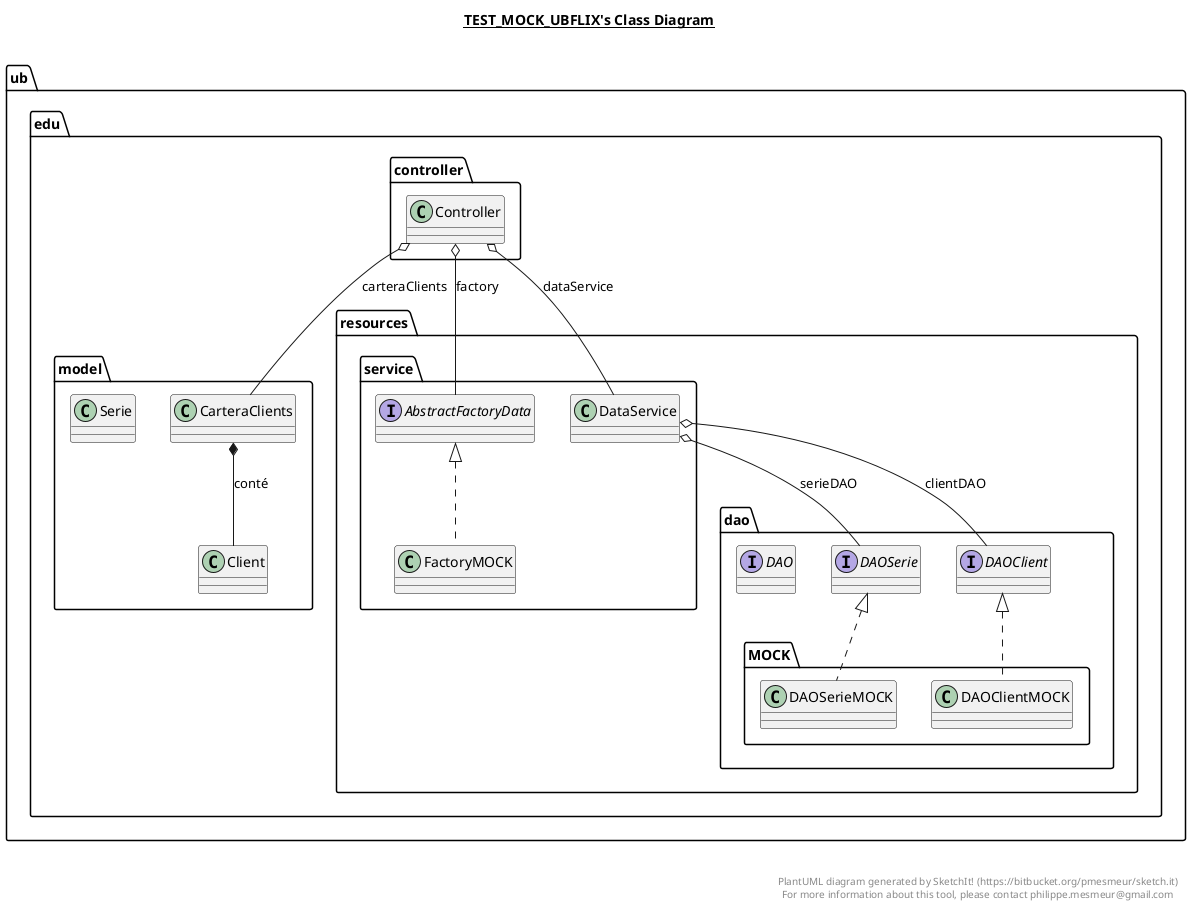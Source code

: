 @startuml

title __TEST_MOCK_UBFLIX's Class Diagram__\n

  namespace ub.edu.controller {
    class ub.edu.controller.Controller {
    }
  }
  

  namespace ub.edu.model {
    class ub.edu.model.CarteraClients {
    }
  }
  

  namespace ub.edu.model {
    class ub.edu.model.Client {
    }
  }
  

  namespace ub.edu.model {
    class ub.edu.model.Serie {
    }
  }
  

  namespace ub.edu.resources.dao {
    interface ub.edu.resources.dao.DAO {
    }
  }
  

  namespace ub.edu.resources.dao {
    interface ub.edu.resources.dao.DAOClient {
    }
  }
  

  namespace ub.edu.resources.dao {
    interface ub.edu.resources.dao.DAOSerie {
    }
  }
  

  namespace ub.edu.resources.dao {
    namespace MOCK {
      class ub.edu.resources.dao.MOCK.DAOClientMOCK {
      }
    }
  }
  

  namespace ub.edu.resources.dao {
    namespace MOCK {
      class ub.edu.resources.dao.MOCK.DAOSerieMOCK {
      }
    }
  }
  

  namespace ub.edu.resources.service {
    interface ub.edu.resources.service.AbstractFactoryData {
    }
  }
  

  namespace ub.edu.resources.service {
    class ub.edu.resources.service.DataService {
    }
  }
  

  namespace ub.edu.resources.service {
    class ub.edu.resources.service.FactoryMOCK {
    }
  }
  

  ub.edu.controller.Controller o-- ub.edu.model.CarteraClients : carteraClients
  ub.edu.controller.Controller o-- ub.edu.resources.service.DataService : dataService
  ub.edu.controller.Controller o-- ub.edu.resources.service.AbstractFactoryData : factory
  ub.edu.resources.dao.MOCK.DAOClientMOCK .up.|> ub.edu.resources.dao.DAOClient
  ub.edu.resources.dao.MOCK.DAOSerieMOCK .up.|> ub.edu.resources.dao.DAOSerie
  ub.edu.resources.service.DataService o-- ub.edu.resources.dao.DAOClient : clientDAO
  ub.edu.resources.service.DataService o-- ub.edu.resources.dao.DAOSerie : serieDAO
  ub.edu.resources.service.FactoryMOCK .up.|> ub.edu.resources.service.AbstractFactoryData
ub.edu.model.CarteraClients *-- ub.edu.model.Client : conté


right footer


PlantUML diagram generated by SketchIt! (https://bitbucket.org/pmesmeur/sketch.it)
For more information about this tool, please contact philippe.mesmeur@gmail.com
endfooter

@enduml
